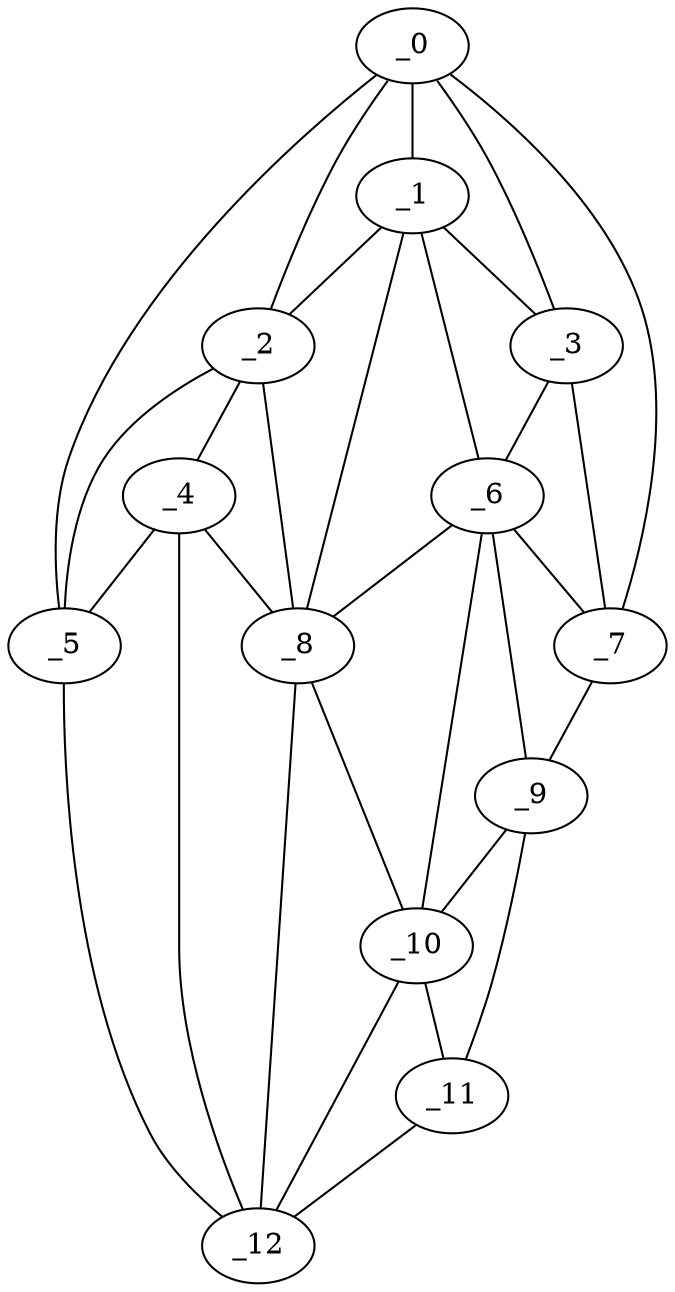 graph "obj41__325.gxl" {
	_0	 [x=17,
		y=43];
	_1	 [x=36,
		y=54];
	_0 -- _1	 [valence=2];
	_2	 [x=38,
		y=86];
	_0 -- _2	 [valence=1];
	_3	 [x=46,
		y=38];
	_0 -- _3	 [valence=2];
	_5	 [x=57,
		y=125];
	_0 -- _5	 [valence=1];
	_7	 [x=65,
		y=7];
	_0 -- _7	 [valence=1];
	_1 -- _2	 [valence=2];
	_1 -- _3	 [valence=1];
	_6	 [x=62,
		y=43];
	_1 -- _6	 [valence=2];
	_8	 [x=65,
		y=80];
	_1 -- _8	 [valence=2];
	_4	 [x=57,
		y=98];
	_2 -- _4	 [valence=2];
	_2 -- _5	 [valence=2];
	_2 -- _8	 [valence=2];
	_3 -- _6	 [valence=1];
	_3 -- _7	 [valence=2];
	_4 -- _5	 [valence=1];
	_4 -- _8	 [valence=1];
	_12	 [x=115,
		y=108];
	_4 -- _12	 [valence=2];
	_5 -- _12	 [valence=1];
	_6 -- _7	 [valence=2];
	_6 -- _8	 [valence=1];
	_9	 [x=101,
		y=6];
	_6 -- _9	 [valence=2];
	_10	 [x=104,
		y=72];
	_6 -- _10	 [valence=2];
	_7 -- _9	 [valence=1];
	_8 -- _10	 [valence=2];
	_8 -- _12	 [valence=2];
	_9 -- _10	 [valence=2];
	_11	 [x=114,
		y=80];
	_9 -- _11	 [valence=1];
	_10 -- _11	 [valence=2];
	_10 -- _12	 [valence=1];
	_11 -- _12	 [valence=1];
}
